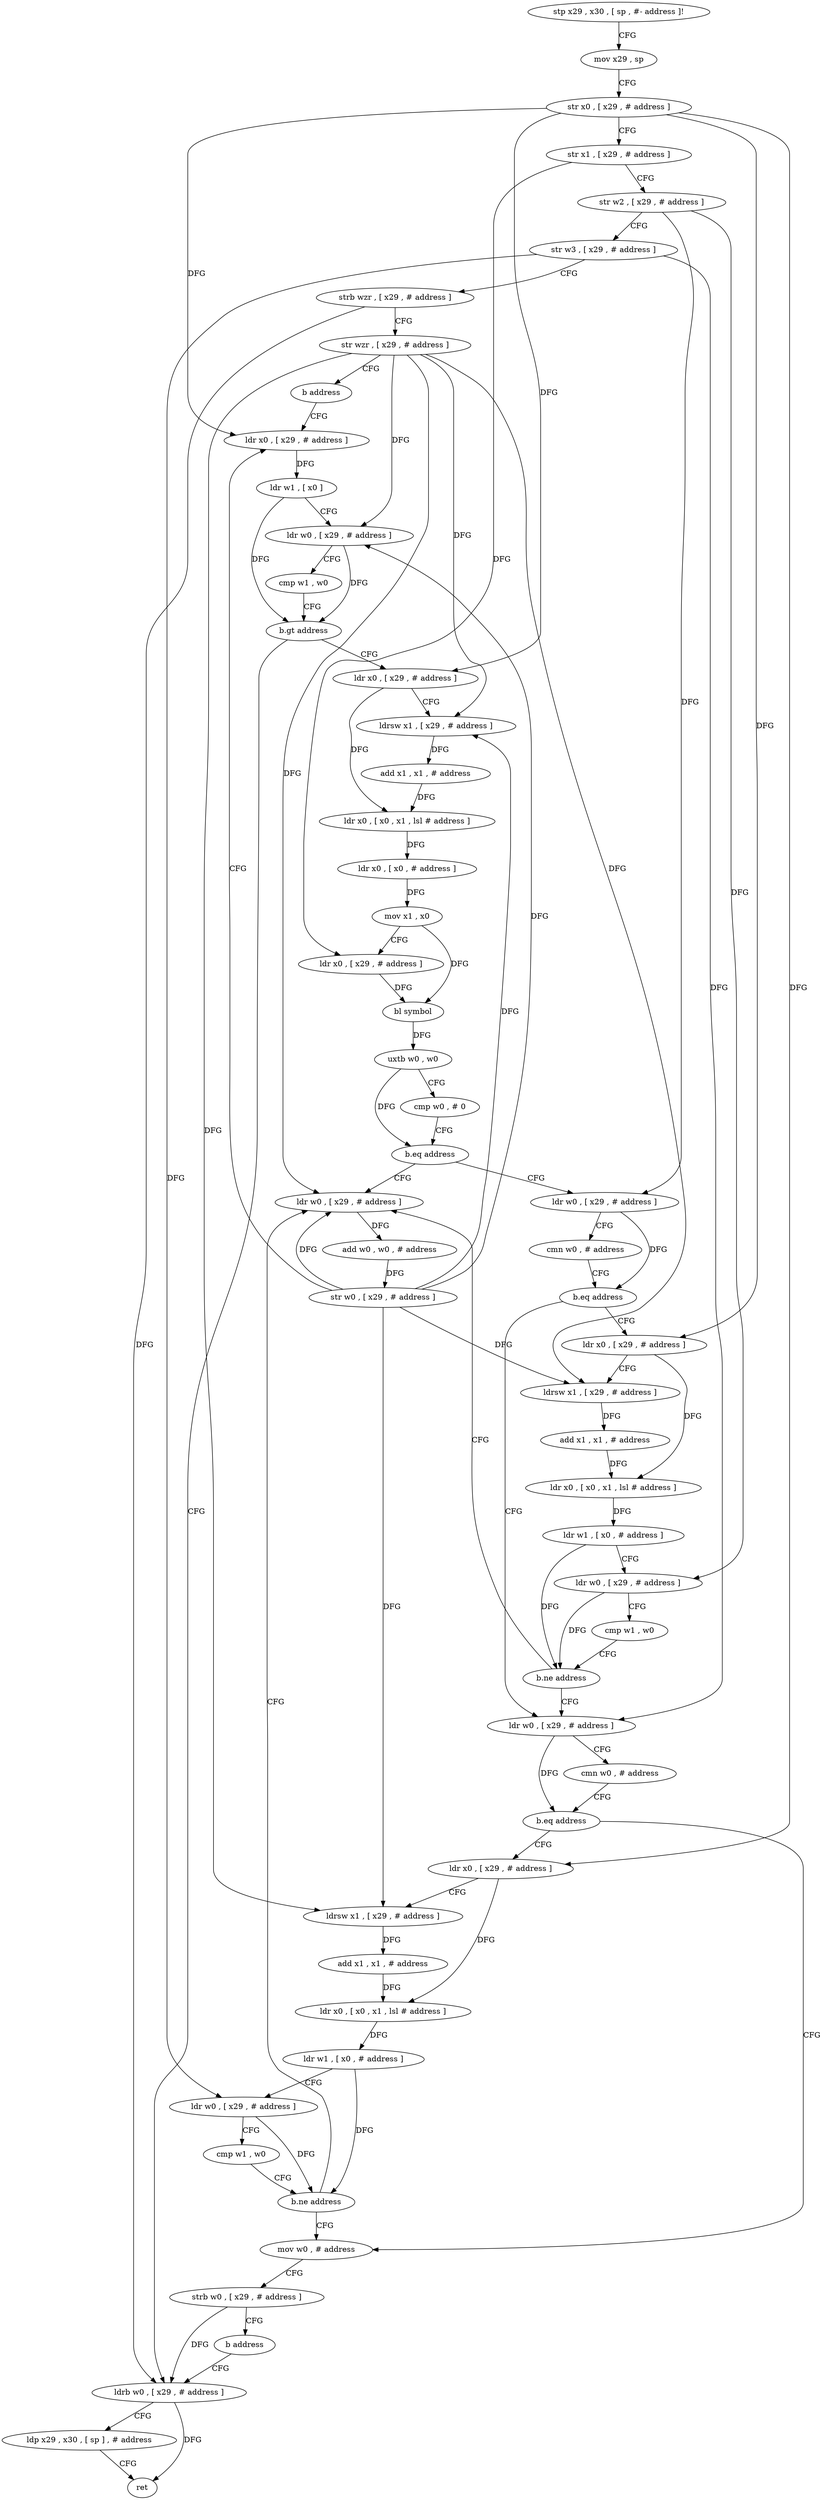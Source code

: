 digraph "func" {
"174128" [label = "stp x29 , x30 , [ sp , #- address ]!" ]
"174132" [label = "mov x29 , sp" ]
"174136" [label = "str x0 , [ x29 , # address ]" ]
"174140" [label = "str x1 , [ x29 , # address ]" ]
"174144" [label = "str w2 , [ x29 , # address ]" ]
"174148" [label = "str w3 , [ x29 , # address ]" ]
"174152" [label = "strb wzr , [ x29 , # address ]" ]
"174156" [label = "str wzr , [ x29 , # address ]" ]
"174160" [label = "b address" ]
"174320" [label = "ldr x0 , [ x29 , # address ]" ]
"174324" [label = "ldr w1 , [ x0 ]" ]
"174328" [label = "ldr w0 , [ x29 , # address ]" ]
"174332" [label = "cmp w1 , w0" ]
"174336" [label = "b.gt address" ]
"174164" [label = "ldr x0 , [ x29 , # address ]" ]
"174340" [label = "ldrb w0 , [ x29 , # address ]" ]
"174168" [label = "ldrsw x1 , [ x29 , # address ]" ]
"174172" [label = "add x1 , x1 , # address" ]
"174176" [label = "ldr x0 , [ x0 , x1 , lsl # address ]" ]
"174180" [label = "ldr x0 , [ x0 , # address ]" ]
"174184" [label = "mov x1 , x0" ]
"174188" [label = "ldr x0 , [ x29 , # address ]" ]
"174192" [label = "bl symbol" ]
"174196" [label = "uxtb w0 , w0" ]
"174200" [label = "cmp w0 , # 0" ]
"174204" [label = "b.eq address" ]
"174308" [label = "ldr w0 , [ x29 , # address ]" ]
"174208" [label = "ldr w0 , [ x29 , # address ]" ]
"174344" [label = "ldp x29 , x30 , [ sp ] , # address" ]
"174348" [label = "ret" ]
"174312" [label = "add w0 , w0 , # address" ]
"174316" [label = "str w0 , [ x29 , # address ]" ]
"174212" [label = "cmn w0 , # address" ]
"174216" [label = "b.eq address" ]
"174252" [label = "ldr w0 , [ x29 , # address ]" ]
"174220" [label = "ldr x0 , [ x29 , # address ]" ]
"174256" [label = "cmn w0 , # address" ]
"174260" [label = "b.eq address" ]
"174296" [label = "mov w0 , # address" ]
"174264" [label = "ldr x0 , [ x29 , # address ]" ]
"174224" [label = "ldrsw x1 , [ x29 , # address ]" ]
"174228" [label = "add x1 , x1 , # address" ]
"174232" [label = "ldr x0 , [ x0 , x1 , lsl # address ]" ]
"174236" [label = "ldr w1 , [ x0 , # address ]" ]
"174240" [label = "ldr w0 , [ x29 , # address ]" ]
"174244" [label = "cmp w1 , w0" ]
"174248" [label = "b.ne address" ]
"174300" [label = "strb w0 , [ x29 , # address ]" ]
"174304" [label = "b address" ]
"174268" [label = "ldrsw x1 , [ x29 , # address ]" ]
"174272" [label = "add x1 , x1 , # address" ]
"174276" [label = "ldr x0 , [ x0 , x1 , lsl # address ]" ]
"174280" [label = "ldr w1 , [ x0 , # address ]" ]
"174284" [label = "ldr w0 , [ x29 , # address ]" ]
"174288" [label = "cmp w1 , w0" ]
"174292" [label = "b.ne address" ]
"174128" -> "174132" [ label = "CFG" ]
"174132" -> "174136" [ label = "CFG" ]
"174136" -> "174140" [ label = "CFG" ]
"174136" -> "174320" [ label = "DFG" ]
"174136" -> "174164" [ label = "DFG" ]
"174136" -> "174220" [ label = "DFG" ]
"174136" -> "174264" [ label = "DFG" ]
"174140" -> "174144" [ label = "CFG" ]
"174140" -> "174188" [ label = "DFG" ]
"174144" -> "174148" [ label = "CFG" ]
"174144" -> "174208" [ label = "DFG" ]
"174144" -> "174240" [ label = "DFG" ]
"174148" -> "174152" [ label = "CFG" ]
"174148" -> "174252" [ label = "DFG" ]
"174148" -> "174284" [ label = "DFG" ]
"174152" -> "174156" [ label = "CFG" ]
"174152" -> "174340" [ label = "DFG" ]
"174156" -> "174160" [ label = "CFG" ]
"174156" -> "174328" [ label = "DFG" ]
"174156" -> "174168" [ label = "DFG" ]
"174156" -> "174308" [ label = "DFG" ]
"174156" -> "174224" [ label = "DFG" ]
"174156" -> "174268" [ label = "DFG" ]
"174160" -> "174320" [ label = "CFG" ]
"174320" -> "174324" [ label = "DFG" ]
"174324" -> "174328" [ label = "CFG" ]
"174324" -> "174336" [ label = "DFG" ]
"174328" -> "174332" [ label = "CFG" ]
"174328" -> "174336" [ label = "DFG" ]
"174332" -> "174336" [ label = "CFG" ]
"174336" -> "174164" [ label = "CFG" ]
"174336" -> "174340" [ label = "CFG" ]
"174164" -> "174168" [ label = "CFG" ]
"174164" -> "174176" [ label = "DFG" ]
"174340" -> "174344" [ label = "CFG" ]
"174340" -> "174348" [ label = "DFG" ]
"174168" -> "174172" [ label = "DFG" ]
"174172" -> "174176" [ label = "DFG" ]
"174176" -> "174180" [ label = "DFG" ]
"174180" -> "174184" [ label = "DFG" ]
"174184" -> "174188" [ label = "CFG" ]
"174184" -> "174192" [ label = "DFG" ]
"174188" -> "174192" [ label = "DFG" ]
"174192" -> "174196" [ label = "DFG" ]
"174196" -> "174200" [ label = "CFG" ]
"174196" -> "174204" [ label = "DFG" ]
"174200" -> "174204" [ label = "CFG" ]
"174204" -> "174308" [ label = "CFG" ]
"174204" -> "174208" [ label = "CFG" ]
"174308" -> "174312" [ label = "DFG" ]
"174208" -> "174212" [ label = "CFG" ]
"174208" -> "174216" [ label = "DFG" ]
"174344" -> "174348" [ label = "CFG" ]
"174312" -> "174316" [ label = "DFG" ]
"174316" -> "174320" [ label = "CFG" ]
"174316" -> "174328" [ label = "DFG" ]
"174316" -> "174168" [ label = "DFG" ]
"174316" -> "174308" [ label = "DFG" ]
"174316" -> "174224" [ label = "DFG" ]
"174316" -> "174268" [ label = "DFG" ]
"174212" -> "174216" [ label = "CFG" ]
"174216" -> "174252" [ label = "CFG" ]
"174216" -> "174220" [ label = "CFG" ]
"174252" -> "174256" [ label = "CFG" ]
"174252" -> "174260" [ label = "DFG" ]
"174220" -> "174224" [ label = "CFG" ]
"174220" -> "174232" [ label = "DFG" ]
"174256" -> "174260" [ label = "CFG" ]
"174260" -> "174296" [ label = "CFG" ]
"174260" -> "174264" [ label = "CFG" ]
"174296" -> "174300" [ label = "CFG" ]
"174264" -> "174268" [ label = "CFG" ]
"174264" -> "174276" [ label = "DFG" ]
"174224" -> "174228" [ label = "DFG" ]
"174228" -> "174232" [ label = "DFG" ]
"174232" -> "174236" [ label = "DFG" ]
"174236" -> "174240" [ label = "CFG" ]
"174236" -> "174248" [ label = "DFG" ]
"174240" -> "174244" [ label = "CFG" ]
"174240" -> "174248" [ label = "DFG" ]
"174244" -> "174248" [ label = "CFG" ]
"174248" -> "174308" [ label = "CFG" ]
"174248" -> "174252" [ label = "CFG" ]
"174300" -> "174304" [ label = "CFG" ]
"174300" -> "174340" [ label = "DFG" ]
"174304" -> "174340" [ label = "CFG" ]
"174268" -> "174272" [ label = "DFG" ]
"174272" -> "174276" [ label = "DFG" ]
"174276" -> "174280" [ label = "DFG" ]
"174280" -> "174284" [ label = "CFG" ]
"174280" -> "174292" [ label = "DFG" ]
"174284" -> "174288" [ label = "CFG" ]
"174284" -> "174292" [ label = "DFG" ]
"174288" -> "174292" [ label = "CFG" ]
"174292" -> "174308" [ label = "CFG" ]
"174292" -> "174296" [ label = "CFG" ]
}
